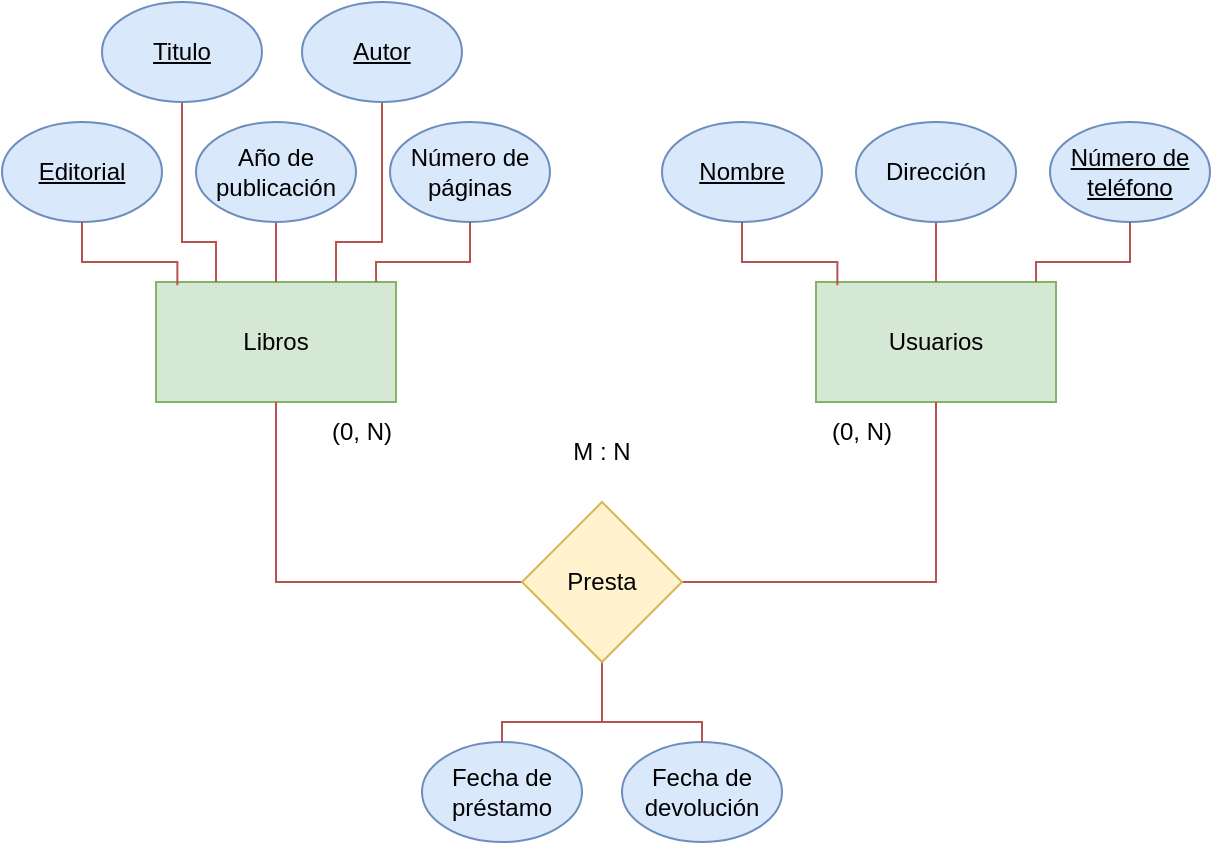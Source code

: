 <mxfile version="24.6.4" type="device">
  <diagram name="Página-1" id="9LrpIAPdOAm3coKj-KV8">
    <mxGraphModel dx="746" dy="433" grid="1" gridSize="10" guides="1" tooltips="1" connect="1" arrows="1" fold="1" page="1" pageScale="1" pageWidth="827" pageHeight="1169" background="#FFFFFF" math="0" shadow="0">
      <root>
        <mxCell id="0" />
        <mxCell id="1" parent="0" />
        <mxCell id="aXrm9M7t7L0dvtJOlRcS-1" value="Libros" style="rounded=0;whiteSpace=wrap;html=1;fillColor=#d5e8d4;strokeColor=#82b366;" parent="1" vertex="1">
          <mxGeometry x="217" y="220" width="120" height="60" as="geometry" />
        </mxCell>
        <mxCell id="aXrm9M7t7L0dvtJOlRcS-13" value="" style="edgeStyle=orthogonalEdgeStyle;rounded=0;orthogonalLoop=1;jettySize=auto;html=1;endArrow=none;endFill=0;fillColor=#f8cecc;strokeColor=#b85450;" parent="1" source="aXrm9M7t7L0dvtJOlRcS-2" target="aXrm9M7t7L0dvtJOlRcS-1" edge="1">
          <mxGeometry relative="1" as="geometry" />
        </mxCell>
        <mxCell id="aXrm9M7t7L0dvtJOlRcS-2" value="Año de publicación" style="ellipse;whiteSpace=wrap;html=1;fillColor=#dae8fc;strokeColor=#6c8ebf;" parent="1" vertex="1">
          <mxGeometry x="237" y="140" width="80" height="50" as="geometry" />
        </mxCell>
        <mxCell id="aXrm9M7t7L0dvtJOlRcS-14" style="edgeStyle=orthogonalEdgeStyle;rounded=0;orthogonalLoop=1;jettySize=auto;html=1;entryX=0.75;entryY=0;entryDx=0;entryDy=0;endArrow=none;endFill=0;fillColor=#f8cecc;strokeColor=#b85450;" parent="1" source="aXrm9M7t7L0dvtJOlRcS-7" target="aXrm9M7t7L0dvtJOlRcS-1" edge="1">
          <mxGeometry relative="1" as="geometry">
            <Array as="points">
              <mxPoint x="330" y="200" />
              <mxPoint x="307" y="200" />
            </Array>
          </mxGeometry>
        </mxCell>
        <mxCell id="aXrm9M7t7L0dvtJOlRcS-7" value="&lt;u&gt;Autor&lt;/u&gt;" style="ellipse;whiteSpace=wrap;html=1;fillColor=#dae8fc;strokeColor=#6c8ebf;" parent="1" vertex="1">
          <mxGeometry x="290" y="80" width="80" height="50" as="geometry" />
        </mxCell>
        <mxCell id="aXrm9M7t7L0dvtJOlRcS-12" style="edgeStyle=orthogonalEdgeStyle;rounded=0;orthogonalLoop=1;jettySize=auto;html=1;entryX=0.25;entryY=0;entryDx=0;entryDy=0;endArrow=none;endFill=0;fillColor=#f8cecc;strokeColor=#b85450;" parent="1" source="aXrm9M7t7L0dvtJOlRcS-8" target="aXrm9M7t7L0dvtJOlRcS-1" edge="1">
          <mxGeometry relative="1" as="geometry">
            <Array as="points">
              <mxPoint x="230" y="200" />
              <mxPoint x="247" y="200" />
            </Array>
          </mxGeometry>
        </mxCell>
        <mxCell id="aXrm9M7t7L0dvtJOlRcS-8" value="&lt;u&gt;Titulo&lt;/u&gt;" style="ellipse;whiteSpace=wrap;html=1;fillColor=#dae8fc;strokeColor=#6c8ebf;" parent="1" vertex="1">
          <mxGeometry x="190" y="80" width="80" height="50" as="geometry" />
        </mxCell>
        <mxCell id="aXrm9M7t7L0dvtJOlRcS-9" value="Número de páginas" style="ellipse;whiteSpace=wrap;html=1;fillColor=#dae8fc;strokeColor=#6c8ebf;" parent="1" vertex="1">
          <mxGeometry x="334" y="140" width="80" height="50" as="geometry" />
        </mxCell>
        <mxCell id="aXrm9M7t7L0dvtJOlRcS-10" value="&lt;u&gt;Editorial&lt;/u&gt;" style="ellipse;whiteSpace=wrap;html=1;fillColor=#dae8fc;strokeColor=#6c8ebf;" parent="1" vertex="1">
          <mxGeometry x="140" y="140" width="80" height="50" as="geometry" />
        </mxCell>
        <mxCell id="aXrm9M7t7L0dvtJOlRcS-11" style="edgeStyle=orthogonalEdgeStyle;rounded=0;orthogonalLoop=1;jettySize=auto;html=1;entryX=0.089;entryY=0.028;entryDx=0;entryDy=0;entryPerimeter=0;endArrow=none;endFill=0;fillColor=#f8cecc;strokeColor=#b85450;" parent="1" source="aXrm9M7t7L0dvtJOlRcS-10" target="aXrm9M7t7L0dvtJOlRcS-1" edge="1">
          <mxGeometry relative="1" as="geometry" />
        </mxCell>
        <mxCell id="aXrm9M7t7L0dvtJOlRcS-15" style="edgeStyle=orthogonalEdgeStyle;rounded=0;orthogonalLoop=1;jettySize=auto;html=1;entryX=0.917;entryY=0;entryDx=0;entryDy=0;entryPerimeter=0;endArrow=none;endFill=0;fillColor=#f8cecc;strokeColor=#b85450;" parent="1" source="aXrm9M7t7L0dvtJOlRcS-9" target="aXrm9M7t7L0dvtJOlRcS-1" edge="1">
          <mxGeometry relative="1" as="geometry" />
        </mxCell>
        <mxCell id="aXrm9M7t7L0dvtJOlRcS-16" value="Usuarios" style="rounded=0;whiteSpace=wrap;html=1;fillColor=#d5e8d4;strokeColor=#82b366;" parent="1" vertex="1">
          <mxGeometry x="547" y="220" width="120" height="60" as="geometry" />
        </mxCell>
        <mxCell id="aXrm9M7t7L0dvtJOlRcS-17" value="" style="edgeStyle=orthogonalEdgeStyle;rounded=0;orthogonalLoop=1;jettySize=auto;html=1;endArrow=none;endFill=0;fillColor=#f8cecc;strokeColor=#b85450;" parent="1" source="aXrm9M7t7L0dvtJOlRcS-18" target="aXrm9M7t7L0dvtJOlRcS-16" edge="1">
          <mxGeometry relative="1" as="geometry" />
        </mxCell>
        <mxCell id="aXrm9M7t7L0dvtJOlRcS-18" value="Dirección" style="ellipse;whiteSpace=wrap;html=1;fillColor=#dae8fc;strokeColor=#6c8ebf;" parent="1" vertex="1">
          <mxGeometry x="567" y="140" width="80" height="50" as="geometry" />
        </mxCell>
        <mxCell id="aXrm9M7t7L0dvtJOlRcS-23" value="Número de teléfono" style="ellipse;whiteSpace=wrap;html=1;fillColor=#dae8fc;strokeColor=#6c8ebf;fontStyle=4" parent="1" vertex="1">
          <mxGeometry x="664" y="140" width="80" height="50" as="geometry" />
        </mxCell>
        <mxCell id="aXrm9M7t7L0dvtJOlRcS-24" value="Nombre" style="ellipse;whiteSpace=wrap;html=1;fillColor=#dae8fc;strokeColor=#6c8ebf;fontStyle=4" parent="1" vertex="1">
          <mxGeometry x="470" y="140" width="80" height="50" as="geometry" />
        </mxCell>
        <mxCell id="aXrm9M7t7L0dvtJOlRcS-25" style="edgeStyle=orthogonalEdgeStyle;rounded=0;orthogonalLoop=1;jettySize=auto;html=1;entryX=0.089;entryY=0.028;entryDx=0;entryDy=0;entryPerimeter=0;endArrow=none;endFill=0;fillColor=#f8cecc;strokeColor=#b85450;" parent="1" source="aXrm9M7t7L0dvtJOlRcS-24" target="aXrm9M7t7L0dvtJOlRcS-16" edge="1">
          <mxGeometry relative="1" as="geometry" />
        </mxCell>
        <mxCell id="aXrm9M7t7L0dvtJOlRcS-26" style="edgeStyle=orthogonalEdgeStyle;rounded=0;orthogonalLoop=1;jettySize=auto;html=1;entryX=0.917;entryY=0;entryDx=0;entryDy=0;entryPerimeter=0;endArrow=none;endFill=0;fillColor=#f8cecc;strokeColor=#b85450;" parent="1" source="aXrm9M7t7L0dvtJOlRcS-23" target="aXrm9M7t7L0dvtJOlRcS-16" edge="1">
          <mxGeometry relative="1" as="geometry" />
        </mxCell>
        <mxCell id="aXrm9M7t7L0dvtJOlRcS-44" style="edgeStyle=orthogonalEdgeStyle;rounded=0;orthogonalLoop=1;jettySize=auto;html=1;entryX=0.5;entryY=1;entryDx=0;entryDy=0;exitX=0;exitY=0.5;exitDx=0;exitDy=0;endArrow=none;endFill=0;fillColor=#f8cecc;strokeColor=#b85450;" parent="1" source="mahh103u4RMyHGoOP_3q-1" target="aXrm9M7t7L0dvtJOlRcS-1" edge="1">
          <mxGeometry relative="1" as="geometry">
            <mxPoint x="387" y="370" as="sourcePoint" />
            <mxPoint x="277" y="320" as="targetPoint" />
          </mxGeometry>
        </mxCell>
        <mxCell id="aXrm9M7t7L0dvtJOlRcS-47" style="edgeStyle=orthogonalEdgeStyle;rounded=0;orthogonalLoop=1;jettySize=auto;html=1;endArrow=none;endFill=0;fillColor=#f8cecc;strokeColor=#b85450;entryX=0.5;entryY=1;entryDx=0;entryDy=0;exitX=1;exitY=0.5;exitDx=0;exitDy=0;" parent="1" source="mahh103u4RMyHGoOP_3q-1" target="aXrm9M7t7L0dvtJOlRcS-16" edge="1">
          <mxGeometry relative="1" as="geometry">
            <mxPoint x="507" y="440" as="sourcePoint" />
            <mxPoint x="607" y="390" as="targetPoint" />
          </mxGeometry>
        </mxCell>
        <mxCell id="aXrm9M7t7L0dvtJOlRcS-29" value="Fecha de devolución" style="ellipse;whiteSpace=wrap;html=1;fillColor=#dae8fc;strokeColor=#6c8ebf;" parent="1" vertex="1">
          <mxGeometry x="450" y="450" width="80" height="50" as="geometry" />
        </mxCell>
        <mxCell id="aXrm9M7t7L0dvtJOlRcS-35" value="Fecha de préstamo" style="ellipse;whiteSpace=wrap;html=1;fillColor=#dae8fc;strokeColor=#6c8ebf;" parent="1" vertex="1">
          <mxGeometry x="350" y="450" width="80" height="50" as="geometry" />
        </mxCell>
        <mxCell id="aXrm9M7t7L0dvtJOlRcS-41" style="edgeStyle=orthogonalEdgeStyle;rounded=0;orthogonalLoop=1;jettySize=auto;html=1;entryX=0.5;entryY=1;entryDx=0;entryDy=0;endArrow=none;endFill=0;fillColor=#f8cecc;strokeColor=#b85450;" parent="1" source="aXrm9M7t7L0dvtJOlRcS-35" target="mahh103u4RMyHGoOP_3q-1" edge="1">
          <mxGeometry relative="1" as="geometry">
            <mxPoint x="408.36" y="472.34" as="targetPoint" />
            <Array as="points">
              <mxPoint x="390" y="440" />
              <mxPoint x="440" y="440" />
            </Array>
          </mxGeometry>
        </mxCell>
        <mxCell id="aXrm9M7t7L0dvtJOlRcS-43" style="edgeStyle=orthogonalEdgeStyle;rounded=0;orthogonalLoop=1;jettySize=auto;html=1;entryX=0.5;entryY=1;entryDx=0;entryDy=0;endArrow=none;endFill=0;fillColor=#f8cecc;strokeColor=#b85450;exitX=0.5;exitY=0;exitDx=0;exitDy=0;" parent="1" source="aXrm9M7t7L0dvtJOlRcS-29" target="mahh103u4RMyHGoOP_3q-1" edge="1">
          <mxGeometry relative="1" as="geometry">
            <mxPoint x="491.04" y="470" as="targetPoint" />
            <Array as="points">
              <mxPoint x="490" y="440" />
              <mxPoint x="440" y="440" />
            </Array>
            <mxPoint x="537" y="450" as="sourcePoint" />
          </mxGeometry>
        </mxCell>
        <mxCell id="aXrm9M7t7L0dvtJOlRcS-49" value="(0, N)" style="text;html=1;align=center;verticalAlign=middle;whiteSpace=wrap;rounded=0;" parent="1" vertex="1">
          <mxGeometry x="290" y="280" width="60" height="30" as="geometry" />
        </mxCell>
        <mxCell id="aXrm9M7t7L0dvtJOlRcS-52" value="(0, N)" style="text;html=1;align=center;verticalAlign=middle;whiteSpace=wrap;rounded=0;" parent="1" vertex="1">
          <mxGeometry x="540" y="280" width="60" height="30" as="geometry" />
        </mxCell>
        <mxCell id="mahh103u4RMyHGoOP_3q-1" value="Presta" style="rhombus;whiteSpace=wrap;html=1;fillColor=#fff2cc;strokeColor=#d6b656;" parent="1" vertex="1">
          <mxGeometry x="400" y="330" width="80" height="80" as="geometry" />
        </mxCell>
        <mxCell id="mahh103u4RMyHGoOP_3q-3" value="M : N" style="text;html=1;align=center;verticalAlign=middle;whiteSpace=wrap;rounded=0;" parent="1" vertex="1">
          <mxGeometry x="410" y="290" width="60" height="30" as="geometry" />
        </mxCell>
      </root>
    </mxGraphModel>
  </diagram>
</mxfile>
